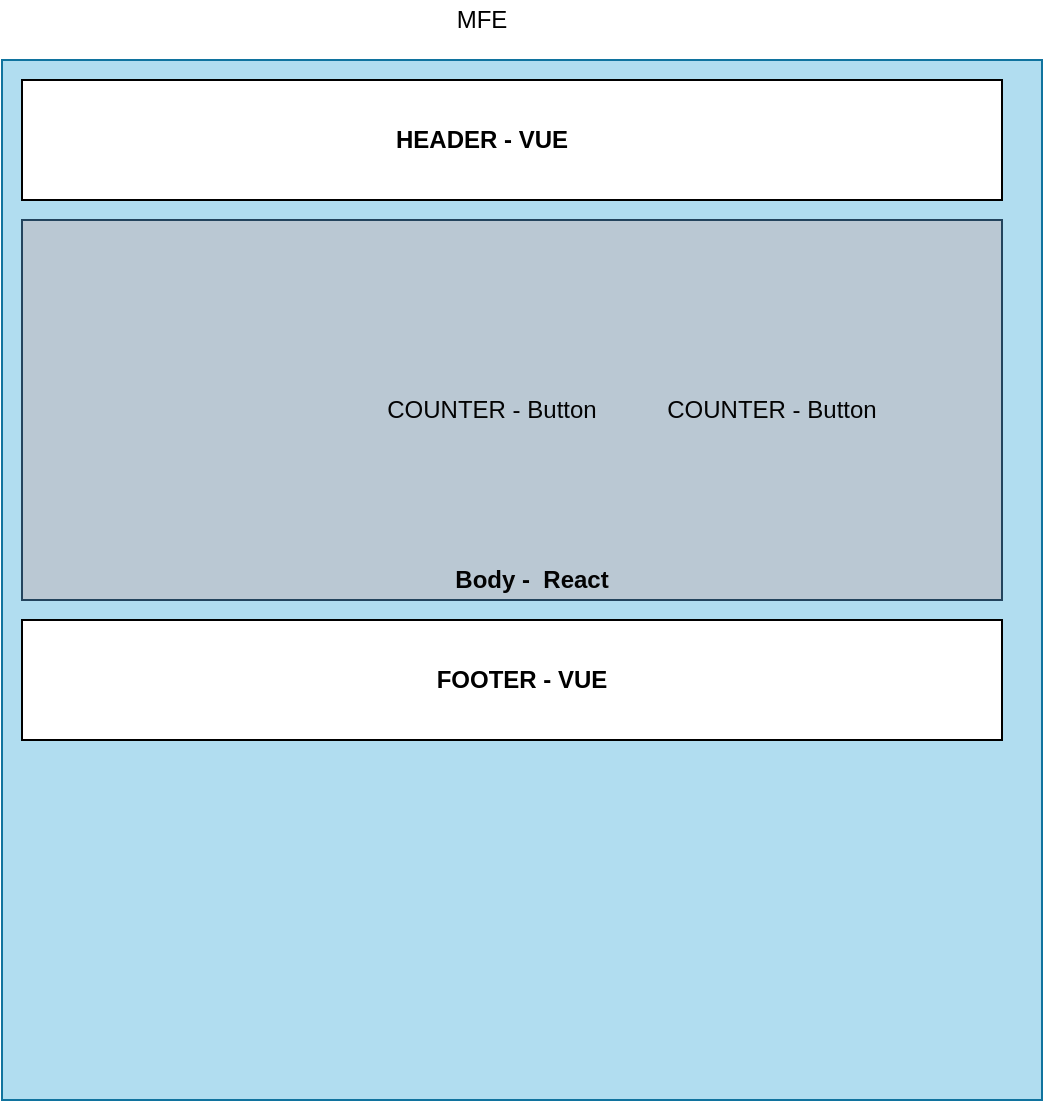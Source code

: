 <mxfile>
    <diagram id="YIxAD0tovSTe_2hf4lku" name="Page-1">
        <mxGraphModel dx="1068" dy="465" grid="1" gridSize="10" guides="1" tooltips="1" connect="1" arrows="1" fold="1" page="1" pageScale="1" pageWidth="850" pageHeight="1100" math="0" shadow="0">
            <root>
                <mxCell id="0"/>
                <mxCell id="1" parent="0"/>
                <mxCell id="2" value="" style="whiteSpace=wrap;html=1;aspect=fixed;fillColor=#b1ddf0;strokeColor=#10739e;" parent="1" vertex="1">
                    <mxGeometry x="160" y="120" width="520" height="520" as="geometry"/>
                </mxCell>
                <mxCell id="3" value="MFE" style="text;html=1;strokeColor=none;fillColor=none;align=center;verticalAlign=middle;whiteSpace=wrap;rounded=0;" parent="1" vertex="1">
                    <mxGeometry x="380" y="90" width="40" height="20" as="geometry"/>
                </mxCell>
                <mxCell id="4" value="" style="rounded=0;whiteSpace=wrap;html=1;" parent="1" vertex="1">
                    <mxGeometry x="170" y="130" width="490" height="60" as="geometry"/>
                </mxCell>
                <mxCell id="5" value="" style="rounded=0;whiteSpace=wrap;html=1;" parent="1" vertex="1">
                    <mxGeometry x="170" y="400" width="490" height="60" as="geometry"/>
                </mxCell>
                <mxCell id="6" value="HEADER - VUE" style="text;html=1;strokeColor=none;fillColor=none;align=center;verticalAlign=middle;whiteSpace=wrap;rounded=0;fontStyle=1" parent="1" vertex="1">
                    <mxGeometry x="340" y="150" width="120" height="20" as="geometry"/>
                </mxCell>
                <mxCell id="7" value="FOOTER - VUE" style="text;html=1;strokeColor=none;fillColor=none;align=center;verticalAlign=middle;whiteSpace=wrap;rounded=0;fontStyle=1" parent="1" vertex="1">
                    <mxGeometry x="360" y="420" width="120" height="20" as="geometry"/>
                </mxCell>
                <mxCell id="9" value="" style="rounded=0;whiteSpace=wrap;html=1;fillColor=#bac8d3;strokeColor=#23445d;" parent="1" vertex="1">
                    <mxGeometry x="170" y="200" width="490" height="190" as="geometry"/>
                </mxCell>
                <mxCell id="10" value="Body -&amp;nbsp; React" style="text;html=1;strokeColor=none;fillColor=none;align=center;verticalAlign=middle;whiteSpace=wrap;rounded=0;fontColor=#030303;fontStyle=1" parent="1" vertex="1">
                    <mxGeometry x="360" y="370" width="130" height="20" as="geometry"/>
                </mxCell>
                <mxCell id="12" value="COUNTER - Button" style="text;html=1;strokeColor=none;fillColor=none;align=center;verticalAlign=middle;whiteSpace=wrap;rounded=0;fontColor=#030303;" parent="1" vertex="1">
                    <mxGeometry x="480" y="285" width="130" height="20" as="geometry"/>
                </mxCell>
                <mxCell id="14" value="Count&amp;nbsp; - 0" style="text;html=1;strokeColor=none;fillColor=none;align=center;verticalAlign=middle;whiteSpace=wrap;rounded=0;fontColor=#FFFFFF;" parent="1" vertex="1">
                    <mxGeometry x="560" y="150" width="70" height="20" as="geometry"/>
                </mxCell>
                <mxCell id="28" value="COUNTER - Button" style="text;html=1;strokeColor=none;fillColor=none;align=center;verticalAlign=middle;whiteSpace=wrap;rounded=0;fontColor=#030303;" vertex="1" parent="1">
                    <mxGeometry x="340" y="285" width="130" height="20" as="geometry"/>
                </mxCell>
            </root>
        </mxGraphModel>
    </diagram>
</mxfile>